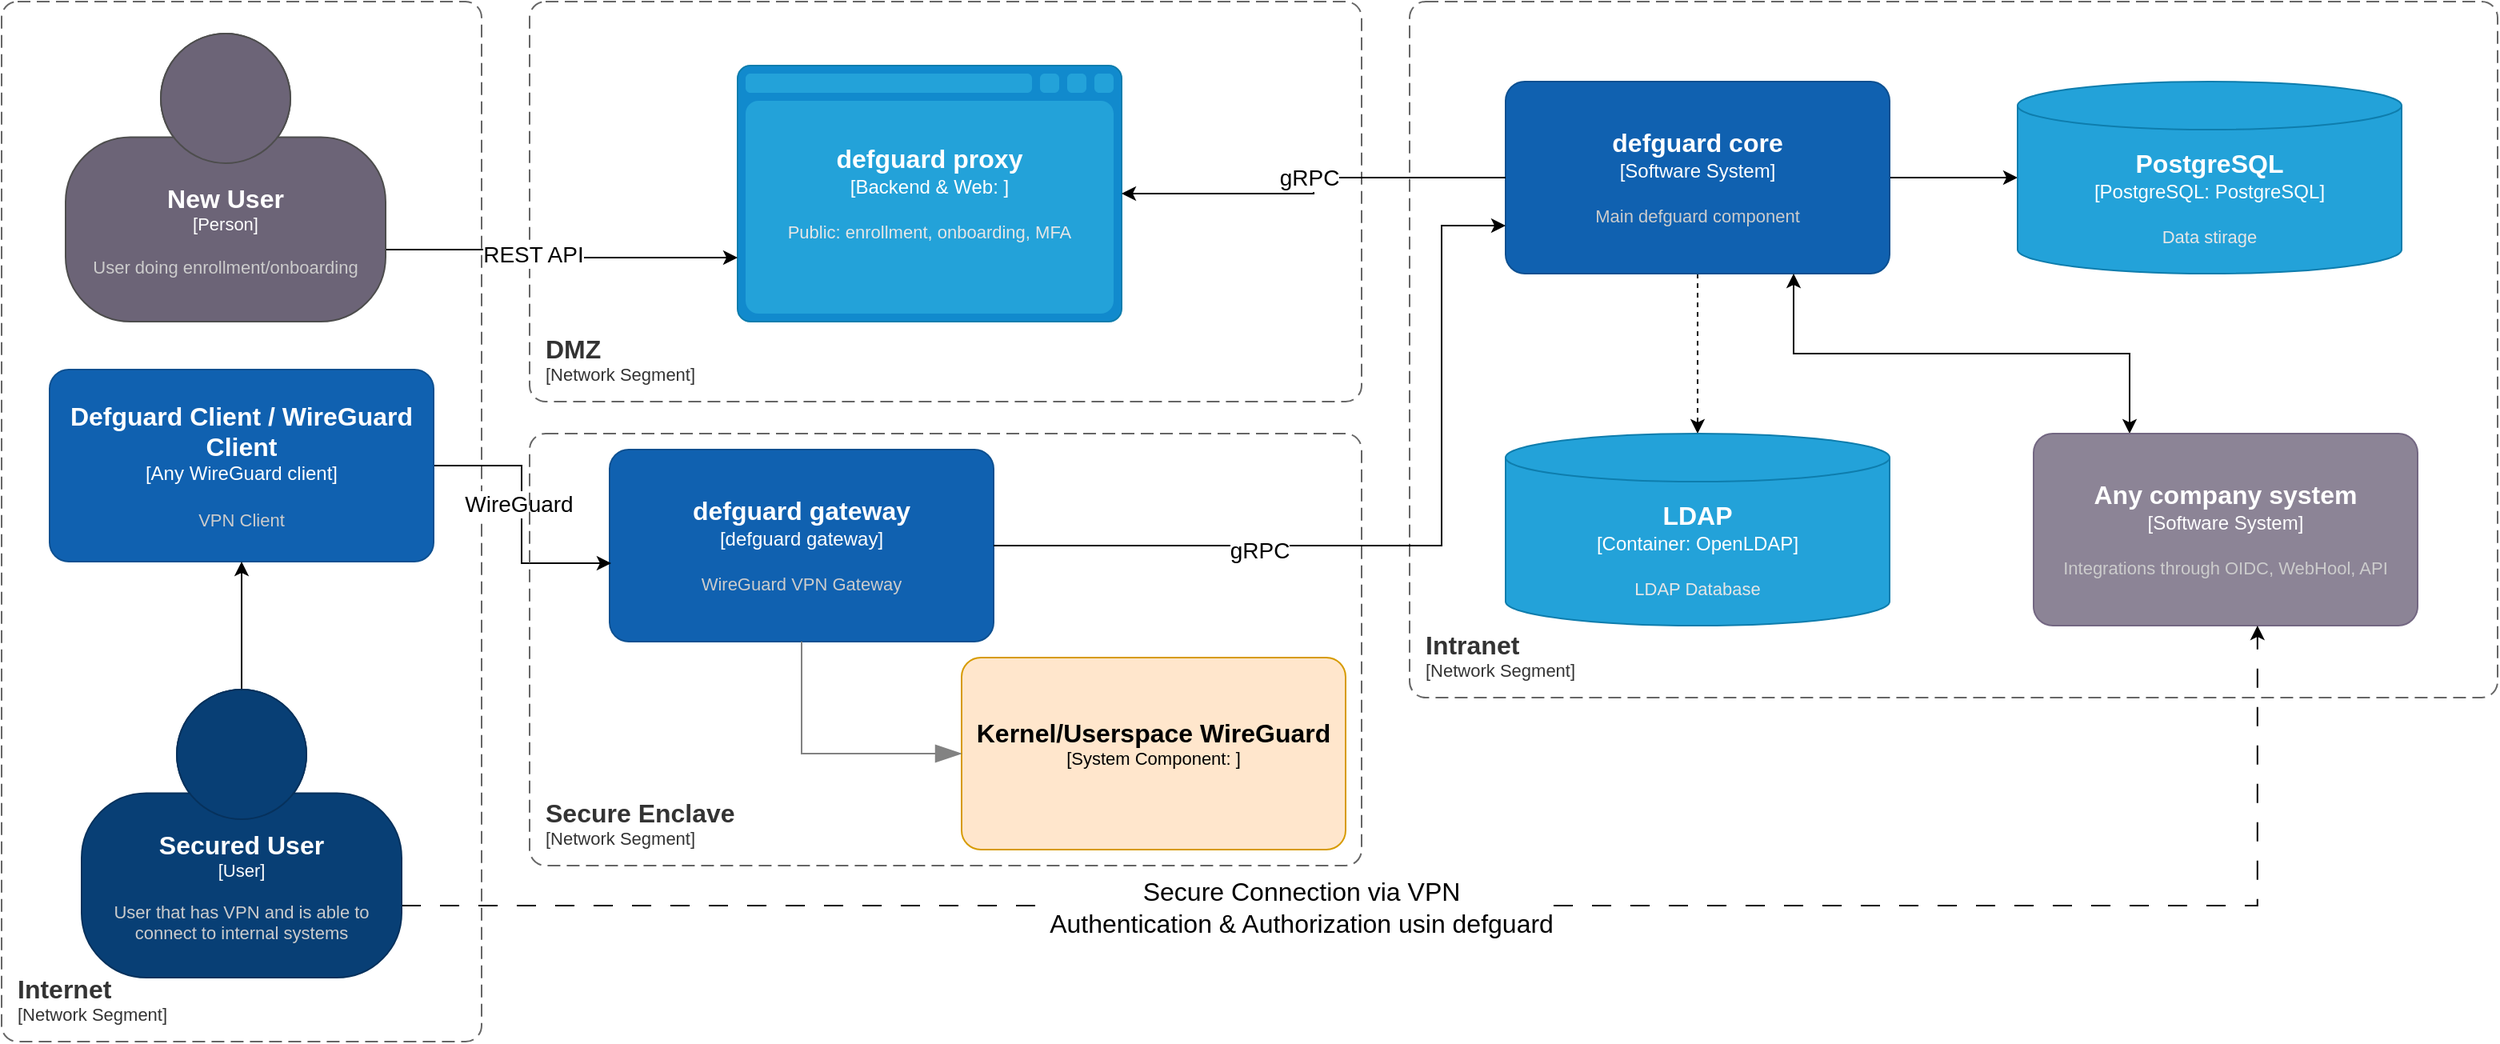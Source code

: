 <mxfile version="23.0.2" type="github">
  <diagram name="Page-1" id="N2kIzXI7d4V3KVQNlt_l">
    <mxGraphModel dx="1314" dy="772" grid="1" gridSize="10" guides="1" tooltips="1" connect="1" arrows="1" fold="1" page="1" pageScale="1" pageWidth="850" pageHeight="1100" math="0" shadow="0">
      <root>
        <mxCell id="0" />
        <mxCell id="1" parent="0" />
        <mxCell id="a3Sz0mPtGW4Opp4RTYAs-5" value="" style="edgeStyle=orthogonalEdgeStyle;rounded=0;orthogonalLoop=1;jettySize=auto;html=1;" parent="1" source="a3Sz0mPtGW4Opp4RTYAs-1" target="a3Sz0mPtGW4Opp4RTYAs-2" edge="1">
          <mxGeometry relative="1" as="geometry" />
        </mxCell>
        <mxCell id="a3Sz0mPtGW4Opp4RTYAs-24" style="edgeStyle=orthogonalEdgeStyle;rounded=0;orthogonalLoop=1;jettySize=auto;html=1;exitX=0.5;exitY=1;exitDx=0;exitDy=0;exitPerimeter=0;entryX=0.5;entryY=0;entryDx=0;entryDy=0;entryPerimeter=0;dashed=1;" parent="1" source="a3Sz0mPtGW4Opp4RTYAs-1" target="a3Sz0mPtGW4Opp4RTYAs-9" edge="1">
          <mxGeometry relative="1" as="geometry" />
        </mxCell>
        <mxCell id="a3Sz0mPtGW4Opp4RTYAs-26" style="edgeStyle=orthogonalEdgeStyle;rounded=0;orthogonalLoop=1;jettySize=auto;html=1;exitX=0.75;exitY=1;exitDx=0;exitDy=0;exitPerimeter=0;strokeColor=none;" parent="1" source="a3Sz0mPtGW4Opp4RTYAs-1" target="a3Sz0mPtGW4Opp4RTYAs-25" edge="1">
          <mxGeometry relative="1" as="geometry" />
        </mxCell>
        <object placeholders="1" c4Name="defguard core" c4Type="Software System" c4Description="Main defguard component" label="&lt;font style=&quot;font-size: 16px&quot;&gt;&lt;b&gt;%c4Name%&lt;/b&gt;&lt;/font&gt;&lt;div&gt;[%c4Type%]&lt;/div&gt;&lt;br&gt;&lt;div&gt;&lt;font style=&quot;font-size: 11px&quot;&gt;&lt;font color=&quot;#cccccc&quot;&gt;%c4Description%&lt;/font&gt;&lt;/div&gt;" id="a3Sz0mPtGW4Opp4RTYAs-1">
          <mxCell style="rounded=1;whiteSpace=wrap;html=1;labelBackgroundColor=none;fillColor=#1061B0;fontColor=#ffffff;align=center;arcSize=10;strokeColor=#0D5091;metaEdit=1;resizable=0;points=[[0.25,0,0],[0.5,0,0],[0.75,0,0],[1,0.25,0],[1,0.5,0],[1,0.75,0],[0.75,1,0],[0.5,1,0],[0.25,1,0],[0,0.75,0],[0,0.5,0],[0,0.25,0]];" parent="1" vertex="1">
            <mxGeometry x="960" y="410" width="240" height="120" as="geometry" />
          </mxCell>
        </object>
        <object placeholders="1" c4Type="PostgreSQL" c4Container="PostgreSQL" c4Technology="PostgreSQL" c4Description="Data stirage" label="&lt;font style=&quot;font-size: 16px&quot;&gt;&lt;b&gt;%c4Type%&lt;/b&gt;&lt;/font&gt;&lt;div&gt;[%c4Container%:&amp;nbsp;%c4Technology%]&lt;/div&gt;&lt;br&gt;&lt;div&gt;&lt;font style=&quot;font-size: 11px&quot;&gt;&lt;font color=&quot;#E6E6E6&quot;&gt;%c4Description%&lt;/font&gt;&lt;/div&gt;" id="a3Sz0mPtGW4Opp4RTYAs-2">
          <mxCell style="shape=cylinder3;size=15;whiteSpace=wrap;html=1;boundedLbl=1;rounded=0;labelBackgroundColor=none;fillColor=#23A2D9;fontSize=12;fontColor=#ffffff;align=center;strokeColor=#0E7DAD;metaEdit=1;points=[[0.5,0,0],[1,0.25,0],[1,0.5,0],[1,0.75,0],[0.5,1,0],[0,0.75,0],[0,0.5,0],[0,0.25,0]];resizable=0;" parent="1" vertex="1">
            <mxGeometry x="1280" y="410" width="240" height="120" as="geometry" />
          </mxCell>
        </object>
        <object placeholders="1" c4Name="Intranet" c4Type="SystemScopeBoundary" c4Application="Network Segment" label="&lt;font style=&quot;font-size: 16px&quot;&gt;&lt;b&gt;&lt;div style=&quot;text-align: left&quot;&gt;%c4Name%&lt;/div&gt;&lt;/b&gt;&lt;/font&gt;&lt;div style=&quot;text-align: left&quot;&gt;[%c4Application%]&lt;/div&gt;" id="a3Sz0mPtGW4Opp4RTYAs-6">
          <mxCell style="rounded=1;fontSize=11;whiteSpace=wrap;html=1;dashed=1;arcSize=20;fillColor=none;strokeColor=#666666;fontColor=#333333;labelBackgroundColor=none;align=left;verticalAlign=bottom;labelBorderColor=none;spacingTop=0;spacing=10;dashPattern=8 4;metaEdit=1;rotatable=0;perimeter=rectanglePerimeter;noLabel=0;labelPadding=0;allowArrows=0;connectable=0;expand=0;recursiveResize=0;editable=1;pointerEvents=0;absoluteArcSize=1;points=[[0.25,0,0],[0.5,0,0],[0.75,0,0],[1,0.25,0],[1,0.5,0],[1,0.75,0],[0.75,1,0],[0.5,1,0],[0.25,1,0],[0,0.75,0],[0,0.5,0],[0,0.25,0]];" parent="1" vertex="1">
            <mxGeometry x="900" y="360" width="680" height="435" as="geometry" />
          </mxCell>
        </object>
        <object placeholders="1" c4Name="DMZ" c4Type="SystemScopeBoundary" c4Application="Network Segment" label="&lt;font style=&quot;font-size: 16px&quot;&gt;&lt;b&gt;&lt;div style=&quot;text-align: left&quot;&gt;%c4Name%&lt;/div&gt;&lt;/b&gt;&lt;/font&gt;&lt;div style=&quot;text-align: left&quot;&gt;[%c4Application%]&lt;/div&gt;" id="a3Sz0mPtGW4Opp4RTYAs-7">
          <mxCell style="rounded=1;fontSize=11;whiteSpace=wrap;html=1;dashed=1;arcSize=20;fillColor=none;strokeColor=#666666;fontColor=#333333;labelBackgroundColor=none;align=left;verticalAlign=bottom;labelBorderColor=none;spacingTop=0;spacing=10;dashPattern=8 4;metaEdit=1;rotatable=0;perimeter=rectanglePerimeter;noLabel=0;labelPadding=0;allowArrows=0;connectable=0;expand=0;recursiveResize=0;editable=1;pointerEvents=0;absoluteArcSize=1;points=[[0.25,0,0],[0.5,0,0],[0.75,0,0],[1,0.25,0],[1,0.5,0],[1,0.75,0],[0.75,1,0],[0.5,1,0],[0.25,1,0],[0,0.75,0],[0,0.5,0],[0,0.25,0]];" parent="1" vertex="1">
            <mxGeometry x="350" y="360" width="520" height="250" as="geometry" />
          </mxCell>
        </object>
        <object placeholders="1" c4Type="defguard proxy" c4Container="Backend &amp; Web" c4Technology="" c4Description="Public: enrollment, onboarding, MFA" label="&lt;font style=&quot;font-size: 16px&quot;&gt;&lt;b&gt;%c4Type%&lt;/b&gt;&lt;/font&gt;&lt;div&gt;[%c4Container%:&amp;nbsp;%c4Technology%]&lt;/div&gt;&lt;br&gt;&lt;div&gt;&lt;font style=&quot;font-size: 11px&quot;&gt;&lt;font color=&quot;#E6E6E6&quot;&gt;%c4Description%&lt;/font&gt;&lt;/div&gt;" id="a3Sz0mPtGW4Opp4RTYAs-8">
          <mxCell style="shape=mxgraph.c4.webBrowserContainer2;whiteSpace=wrap;html=1;boundedLbl=1;rounded=0;labelBackgroundColor=none;strokeColor=#118ACD;fillColor=#23A2D9;strokeColor=#118ACD;strokeColor2=#0E7DAD;fontSize=12;fontColor=#ffffff;align=center;metaEdit=1;points=[[0.5,0,0],[1,0.25,0],[1,0.5,0],[1,0.75,0],[0.5,1,0],[0,0.75,0],[0,0.5,0],[0,0.25,0]];resizable=0;" parent="1" vertex="1">
            <mxGeometry x="480" y="400" width="240" height="160" as="geometry" />
          </mxCell>
        </object>
        <object placeholders="1" c4Type="LDAP" c4Container="Container" c4Technology="OpenLDAP" c4Description="LDAP Database" label="&lt;font style=&quot;font-size: 16px&quot;&gt;&lt;b&gt;%c4Type%&lt;/b&gt;&lt;/font&gt;&lt;div&gt;[%c4Container%:&amp;nbsp;%c4Technology%]&lt;/div&gt;&lt;br&gt;&lt;div&gt;&lt;font style=&quot;font-size: 11px&quot;&gt;&lt;font color=&quot;#E6E6E6&quot;&gt;%c4Description%&lt;/font&gt;&lt;/div&gt;" id="a3Sz0mPtGW4Opp4RTYAs-9">
          <mxCell style="shape=cylinder3;size=15;whiteSpace=wrap;html=1;boundedLbl=1;rounded=0;labelBackgroundColor=none;fillColor=#23A2D9;fontSize=12;fontColor=#ffffff;align=center;strokeColor=#0E7DAD;metaEdit=1;points=[[0.5,0,0],[1,0.25,0],[1,0.5,0],[1,0.75,0],[0.5,1,0],[0,0.75,0],[0,0.5,0],[0,0.25,0]];resizable=0;" parent="1" vertex="1">
            <mxGeometry x="960" y="630" width="240" height="120" as="geometry" />
          </mxCell>
        </object>
        <object placeholders="1" c4Name="defguard gateway" c4Type="defguard gateway" c4Description="WireGuard VPN Gateway" label="&lt;font style=&quot;font-size: 16px&quot;&gt;&lt;b&gt;%c4Name%&lt;/b&gt;&lt;/font&gt;&lt;div&gt;[%c4Type%]&lt;/div&gt;&lt;br&gt;&lt;div&gt;&lt;font style=&quot;font-size: 11px&quot;&gt;&lt;font color=&quot;#cccccc&quot;&gt;%c4Description%&lt;/font&gt;&lt;/div&gt;" id="a3Sz0mPtGW4Opp4RTYAs-12">
          <mxCell style="rounded=1;whiteSpace=wrap;html=1;labelBackgroundColor=none;fillColor=#1061B0;fontColor=#ffffff;align=center;arcSize=10;strokeColor=#0D5091;metaEdit=1;resizable=0;points=[[0.25,0,0],[0.5,0,0],[0.75,0,0],[1,0.25,0],[1,0.5,0],[1,0.75,0],[0.75,1,0],[0.5,1,0],[0.25,1,0],[0,0.75,0],[0,0.5,0],[0,0.25,0]];" parent="1" vertex="1">
            <mxGeometry x="400" y="640" width="240" height="120" as="geometry" />
          </mxCell>
        </object>
        <object c4Name="Kernel/Userspace WireGuard" c4Type="System Component" c4Technology="" c4Description="" label="&lt;font style=&quot;font-size: 16px&quot;&gt;&lt;b&gt;%c4Name%&lt;/b&gt;&lt;/font&gt;&lt;div&gt;[%c4Type%: %c4Technology%]&lt;/div&gt;&lt;br&gt;&lt;div&gt;&lt;font style=&quot;font-size: 11px&quot;&gt;&lt;font color=&quot;#E6E6E6&quot;&gt;%c4Description%&lt;/font&gt;&lt;/div&gt;" placeholders="1" id="a3Sz0mPtGW4Opp4RTYAs-21">
          <mxCell style="rounded=1;whiteSpace=wrap;html=1;fontSize=11;labelBackgroundColor=none;fillColor=#ffe6cc;align=center;arcSize=10;strokeColor=#d79b00;metaEdit=1;resizable=0;points=[[0.25,0,0],[0.5,0,0],[0.75,0,0],[1,0.25,0],[1,0.5,0],[1,0.75,0],[0.75,1,0],[0.5,1,0],[0.25,1,0],[0,0.75,0],[0,0.5,0],[0,0.25,0]];" parent="1" vertex="1">
            <mxGeometry x="620" y="770" width="240" height="120" as="geometry" />
          </mxCell>
        </object>
        <object placeholders="1" c4Type="Relationship" id="a3Sz0mPtGW4Opp4RTYAs-22">
          <mxCell style="endArrow=blockThin;html=1;fontSize=10;fontColor=#404040;strokeWidth=1;endFill=1;strokeColor=#828282;elbow=vertical;metaEdit=1;endSize=14;startSize=14;jumpStyle=arc;jumpSize=16;rounded=0;edgeStyle=orthogonalEdgeStyle;exitX=0.5;exitY=1;exitDx=0;exitDy=0;exitPerimeter=0;entryX=0;entryY=0.5;entryDx=0;entryDy=0;entryPerimeter=0;" parent="1" source="a3Sz0mPtGW4Opp4RTYAs-12" target="a3Sz0mPtGW4Opp4RTYAs-21" edge="1">
            <mxGeometry width="240" relative="1" as="geometry">
              <mxPoint x="850" y="560" as="sourcePoint" />
              <mxPoint x="1090" y="560" as="targetPoint" />
            </mxGeometry>
          </mxCell>
        </object>
        <mxCell id="a3Sz0mPtGW4Opp4RTYAs-27" style="edgeStyle=orthogonalEdgeStyle;rounded=0;orthogonalLoop=1;jettySize=auto;html=1;exitX=0.25;exitY=0;exitDx=0;exitDy=0;exitPerimeter=0;entryX=0.75;entryY=1;entryDx=0;entryDy=0;entryPerimeter=0;startArrow=classic;startFill=1;" parent="1" source="a3Sz0mPtGW4Opp4RTYAs-25" target="a3Sz0mPtGW4Opp4RTYAs-1" edge="1">
          <mxGeometry relative="1" as="geometry" />
        </mxCell>
        <object placeholders="1" c4Name="Any company system" c4Type="Software System" c4Description="Integrations through OIDC, WebHool, API" label="&lt;font style=&quot;font-size: 16px&quot;&gt;&lt;b&gt;%c4Name%&lt;/b&gt;&lt;/font&gt;&lt;div&gt;[%c4Type%]&lt;/div&gt;&lt;br&gt;&lt;div&gt;&lt;font style=&quot;font-size: 11px&quot;&gt;&lt;font color=&quot;#cccccc&quot;&gt;%c4Description%&lt;/font&gt;&lt;/div&gt;" id="a3Sz0mPtGW4Opp4RTYAs-25">
          <mxCell style="rounded=1;whiteSpace=wrap;html=1;labelBackgroundColor=none;fillColor=#8C8496;fontColor=#ffffff;align=center;arcSize=10;strokeColor=#736782;metaEdit=1;resizable=0;points=[[0.25,0,0],[0.5,0,0],[0.75,0,0],[1,0.25,0],[1,0.5,0],[1,0.75,0],[0.75,1,0],[0.5,1,0],[0.25,1,0],[0,0.75,0],[0,0.5,0],[0,0.25,0]];" parent="1" vertex="1">
            <mxGeometry x="1290" y="630" width="240" height="120" as="geometry" />
          </mxCell>
        </object>
        <object placeholders="1" c4Name="Internet" c4Type="" c4Application="Network Segment" label="&lt;font style=&quot;font-size: 16px&quot;&gt;&lt;b&gt;&lt;div style=&quot;text-align: left&quot;&gt;%c4Name%&lt;/div&gt;&lt;/b&gt;&lt;/font&gt;&lt;div style=&quot;text-align: left&quot;&gt;[%c4Application%]&lt;/div&gt;" id="a3Sz0mPtGW4Opp4RTYAs-28">
          <mxCell style="rounded=1;fontSize=11;whiteSpace=wrap;html=1;dashed=1;arcSize=20;fillColor=none;strokeColor=#666666;fontColor=#333333;labelBackgroundColor=none;align=left;verticalAlign=bottom;labelBorderColor=none;spacingTop=0;spacing=10;dashPattern=8 4;metaEdit=1;rotatable=0;perimeter=rectanglePerimeter;noLabel=0;labelPadding=0;allowArrows=0;connectable=0;expand=0;recursiveResize=0;editable=1;pointerEvents=0;absoluteArcSize=1;points=[[0.25,0,0],[0.5,0,0],[0.75,0,0],[1,0.25,0],[1,0.5,0],[1,0.75,0],[0.75,1,0],[0.5,1,0],[0.25,1,0],[0,0.75,0],[0,0.5,0],[0,0.25,0]];" parent="1" vertex="1">
            <mxGeometry x="20" y="360" width="300" height="650" as="geometry" />
          </mxCell>
        </object>
        <mxCell id="a3Sz0mPtGW4Opp4RTYAs-34" style="edgeStyle=orthogonalEdgeStyle;rounded=0;orthogonalLoop=1;jettySize=auto;html=1;exitX=1;exitY=0.5;exitDx=0;exitDy=0;exitPerimeter=0;entryX=0.004;entryY=0.592;entryDx=0;entryDy=0;entryPerimeter=0;" parent="1" source="a3Sz0mPtGW4Opp4RTYAs-32" target="a3Sz0mPtGW4Opp4RTYAs-12" edge="1">
          <mxGeometry relative="1" as="geometry" />
        </mxCell>
        <mxCell id="a3Sz0mPtGW4Opp4RTYAs-35" value="&lt;font style=&quot;font-size: 14px;&quot;&gt;WireGuard&lt;/font&gt;" style="edgeLabel;html=1;align=center;verticalAlign=middle;resizable=0;points=[];" parent="a3Sz0mPtGW4Opp4RTYAs-34" vertex="1" connectable="0">
          <mxGeometry x="-0.087" y="-2" relative="1" as="geometry">
            <mxPoint as="offset" />
          </mxGeometry>
        </mxCell>
        <object placeholders="1" c4Name="Defguard Client / WireGuard Client" c4Type="Any WireGuard client" c4Description="VPN Client" label="&lt;font style=&quot;font-size: 16px&quot;&gt;&lt;b&gt;%c4Name%&lt;/b&gt;&lt;/font&gt;&lt;div&gt;[%c4Type%]&lt;/div&gt;&lt;br&gt;&lt;div&gt;&lt;font style=&quot;font-size: 11px&quot;&gt;&lt;font color=&quot;#cccccc&quot;&gt;%c4Description%&lt;/font&gt;&lt;/div&gt;" id="a3Sz0mPtGW4Opp4RTYAs-32">
          <mxCell style="rounded=1;whiteSpace=wrap;html=1;labelBackgroundColor=none;fillColor=#1061B0;fontColor=#ffffff;align=center;arcSize=10;strokeColor=#0D5091;metaEdit=1;resizable=0;points=[[0.25,0,0],[0.5,0,0],[0.75,0,0],[1,0.25,0],[1,0.5,0],[1,0.75,0],[0.75,1,0],[0.5,1,0],[0.25,1,0],[0,0.75,0],[0,0.5,0],[0,0.25,0]];" parent="1" vertex="1">
            <mxGeometry x="50" y="590" width="240" height="120" as="geometry" />
          </mxCell>
        </object>
        <mxCell id="a3Sz0mPtGW4Opp4RTYAs-37" style="edgeStyle=orthogonalEdgeStyle;rounded=0;orthogonalLoop=1;jettySize=auto;html=1;exitX=1;exitY=0.75;exitDx=0;exitDy=0;exitPerimeter=0;entryX=0;entryY=0.75;entryDx=0;entryDy=0;entryPerimeter=0;" parent="1" source="a3Sz0mPtGW4Opp4RTYAs-36" target="a3Sz0mPtGW4Opp4RTYAs-8" edge="1">
          <mxGeometry relative="1" as="geometry" />
        </mxCell>
        <mxCell id="a3Sz0mPtGW4Opp4RTYAs-38" value="&lt;font style=&quot;font-size: 14px;&quot;&gt;REST API&lt;/font&gt;" style="edgeLabel;html=1;align=center;verticalAlign=middle;resizable=0;points=[];" parent="a3Sz0mPtGW4Opp4RTYAs-37" vertex="1" connectable="0">
          <mxGeometry x="-0.184" y="-3" relative="1" as="geometry">
            <mxPoint as="offset" />
          </mxGeometry>
        </mxCell>
        <object placeholders="1" c4Name="New User" c4Type="Person" c4Description="User doing enrollment/onboarding" label="&lt;font style=&quot;font-size: 16px&quot;&gt;&lt;b&gt;%c4Name%&lt;/b&gt;&lt;/font&gt;&lt;div&gt;[%c4Type%]&lt;/div&gt;&lt;br&gt;&lt;div&gt;&lt;font style=&quot;font-size: 11px&quot;&gt;&lt;font color=&quot;#cccccc&quot;&gt;%c4Description%&lt;/font&gt;&lt;/div&gt;" id="a3Sz0mPtGW4Opp4RTYAs-36">
          <mxCell style="html=1;fontSize=11;dashed=0;whiteSpace=wrap;fillColor=#6C6477;strokeColor=#4D4D4D;fontColor=#ffffff;shape=mxgraph.c4.person2;align=center;metaEdit=1;points=[[0.5,0,0],[1,0.5,0],[1,0.75,0],[0.75,1,0],[0.5,1,0],[0.25,1,0],[0,0.75,0],[0,0.5,0]];resizable=0;" parent="1" vertex="1">
            <mxGeometry x="60" y="380" width="200" height="180" as="geometry" />
          </mxCell>
        </object>
        <mxCell id="a3Sz0mPtGW4Opp4RTYAs-41" style="edgeStyle=orthogonalEdgeStyle;rounded=0;orthogonalLoop=1;jettySize=auto;html=1;exitX=0.5;exitY=0;exitDx=0;exitDy=0;exitPerimeter=0;entryX=0.5;entryY=1;entryDx=0;entryDy=0;entryPerimeter=0;" parent="1" source="a3Sz0mPtGW4Opp4RTYAs-40" target="a3Sz0mPtGW4Opp4RTYAs-32" edge="1">
          <mxGeometry relative="1" as="geometry" />
        </mxCell>
        <mxCell id="a3Sz0mPtGW4Opp4RTYAs-42" style="edgeStyle=orthogonalEdgeStyle;rounded=0;orthogonalLoop=1;jettySize=auto;html=1;exitX=1;exitY=0.75;exitDx=0;exitDy=0;exitPerimeter=0;entryX=0.583;entryY=1;entryDx=0;entryDy=0;entryPerimeter=0;dashed=1;dashPattern=12 12;" parent="1" source="a3Sz0mPtGW4Opp4RTYAs-40" target="a3Sz0mPtGW4Opp4RTYAs-25" edge="1">
          <mxGeometry relative="1" as="geometry" />
        </mxCell>
        <mxCell id="a3Sz0mPtGW4Opp4RTYAs-43" value="&lt;font style=&quot;font-size: 16px;&quot;&gt;Secure Connection via VPN&lt;br&gt;Authentication &amp;amp; Authorization usin defguard&lt;/font&gt;" style="edgeLabel;html=1;align=center;verticalAlign=middle;resizable=0;points=[];" parent="a3Sz0mPtGW4Opp4RTYAs-42" vertex="1" connectable="0">
          <mxGeometry x="-0.159" y="-1" relative="1" as="geometry">
            <mxPoint as="offset" />
          </mxGeometry>
        </mxCell>
        <object placeholders="1" c4Name="Secured User" c4Type="User" c4Description="User that has VPN and is able to connect to internal systems" label="&lt;font style=&quot;font-size: 16px&quot;&gt;&lt;b&gt;%c4Name%&lt;/b&gt;&lt;/font&gt;&lt;div&gt;[%c4Type%]&lt;/div&gt;&lt;br&gt;&lt;div&gt;&lt;font style=&quot;font-size: 11px&quot;&gt;&lt;font color=&quot;#cccccc&quot;&gt;%c4Description%&lt;/font&gt;&lt;/div&gt;" id="a3Sz0mPtGW4Opp4RTYAs-40">
          <mxCell style="html=1;fontSize=11;dashed=0;whiteSpace=wrap;fillColor=#083F75;strokeColor=#06315C;fontColor=#ffffff;shape=mxgraph.c4.person2;align=center;metaEdit=1;points=[[0.5,0,0],[1,0.5,0],[1,0.75,0],[0.75,1,0],[0.5,1,0],[0.25,1,0],[0,0.75,0],[0,0.5,0]];resizable=0;" parent="1" vertex="1">
            <mxGeometry x="70" y="790" width="200" height="180" as="geometry" />
          </mxCell>
        </object>
        <object placeholders="1" c4Name="Secure Enclave" c4Type="SystemScopeBoundary" c4Application="Network Segment" label="&lt;font style=&quot;font-size: 16px&quot;&gt;&lt;b&gt;&lt;div style=&quot;text-align: left&quot;&gt;%c4Name%&lt;/div&gt;&lt;/b&gt;&lt;/font&gt;&lt;div style=&quot;text-align: left&quot;&gt;[%c4Application%]&lt;/div&gt;" id="Hs5Rp7rbeEE7TCIAwczx-1">
          <mxCell style="rounded=1;fontSize=11;whiteSpace=wrap;html=1;dashed=1;arcSize=20;fillColor=none;strokeColor=#666666;fontColor=#333333;labelBackgroundColor=none;align=left;verticalAlign=bottom;labelBorderColor=none;spacingTop=0;spacing=10;dashPattern=8 4;metaEdit=1;rotatable=0;perimeter=rectanglePerimeter;noLabel=0;labelPadding=0;allowArrows=0;connectable=0;expand=0;recursiveResize=0;editable=1;pointerEvents=0;absoluteArcSize=1;points=[[0.25,0,0],[0.5,0,0],[0.75,0,0],[1,0.25,0],[1,0.5,0],[1,0.75,0],[0.75,1,0],[0.5,1,0],[0.25,1,0],[0,0.75,0],[0,0.5,0],[0,0.25,0]];" vertex="1" parent="1">
            <mxGeometry x="350" y="630" width="520" height="270" as="geometry" />
          </mxCell>
        </object>
        <mxCell id="Hs5Rp7rbeEE7TCIAwczx-2" style="edgeStyle=orthogonalEdgeStyle;rounded=0;orthogonalLoop=1;jettySize=auto;html=1;exitX=0;exitY=0.5;exitDx=0;exitDy=0;exitPerimeter=0;entryX=1;entryY=0.5;entryDx=0;entryDy=0;entryPerimeter=0;" edge="1" parent="1" source="a3Sz0mPtGW4Opp4RTYAs-1" target="a3Sz0mPtGW4Opp4RTYAs-8">
          <mxGeometry relative="1" as="geometry" />
        </mxCell>
        <mxCell id="Hs5Rp7rbeEE7TCIAwczx-3" value="&lt;font style=&quot;font-size: 14px;&quot;&gt;gRPC&lt;/font&gt;" style="edgeLabel;html=1;align=center;verticalAlign=middle;resizable=0;points=[];" vertex="1" connectable="0" parent="Hs5Rp7rbeEE7TCIAwczx-2">
          <mxGeometry x="-0.041" y="-3" relative="1" as="geometry">
            <mxPoint as="offset" />
          </mxGeometry>
        </mxCell>
        <mxCell id="Hs5Rp7rbeEE7TCIAwczx-5" style="edgeStyle=orthogonalEdgeStyle;rounded=0;orthogonalLoop=1;jettySize=auto;html=1;entryX=0;entryY=0.75;entryDx=0;entryDy=0;entryPerimeter=0;" edge="1" parent="1" source="a3Sz0mPtGW4Opp4RTYAs-12" target="a3Sz0mPtGW4Opp4RTYAs-1">
          <mxGeometry relative="1" as="geometry">
            <Array as="points">
              <mxPoint x="920" y="700" />
              <mxPoint x="920" y="500" />
            </Array>
          </mxGeometry>
        </mxCell>
        <mxCell id="Hs5Rp7rbeEE7TCIAwczx-6" value="&lt;font style=&quot;font-size: 14px;&quot;&gt;gRPC&lt;/font&gt;" style="edgeLabel;html=1;align=center;verticalAlign=middle;resizable=0;points=[];" vertex="1" connectable="0" parent="Hs5Rp7rbeEE7TCIAwczx-5">
          <mxGeometry x="-0.361" y="-3" relative="1" as="geometry">
            <mxPoint as="offset" />
          </mxGeometry>
        </mxCell>
      </root>
    </mxGraphModel>
  </diagram>
</mxfile>
